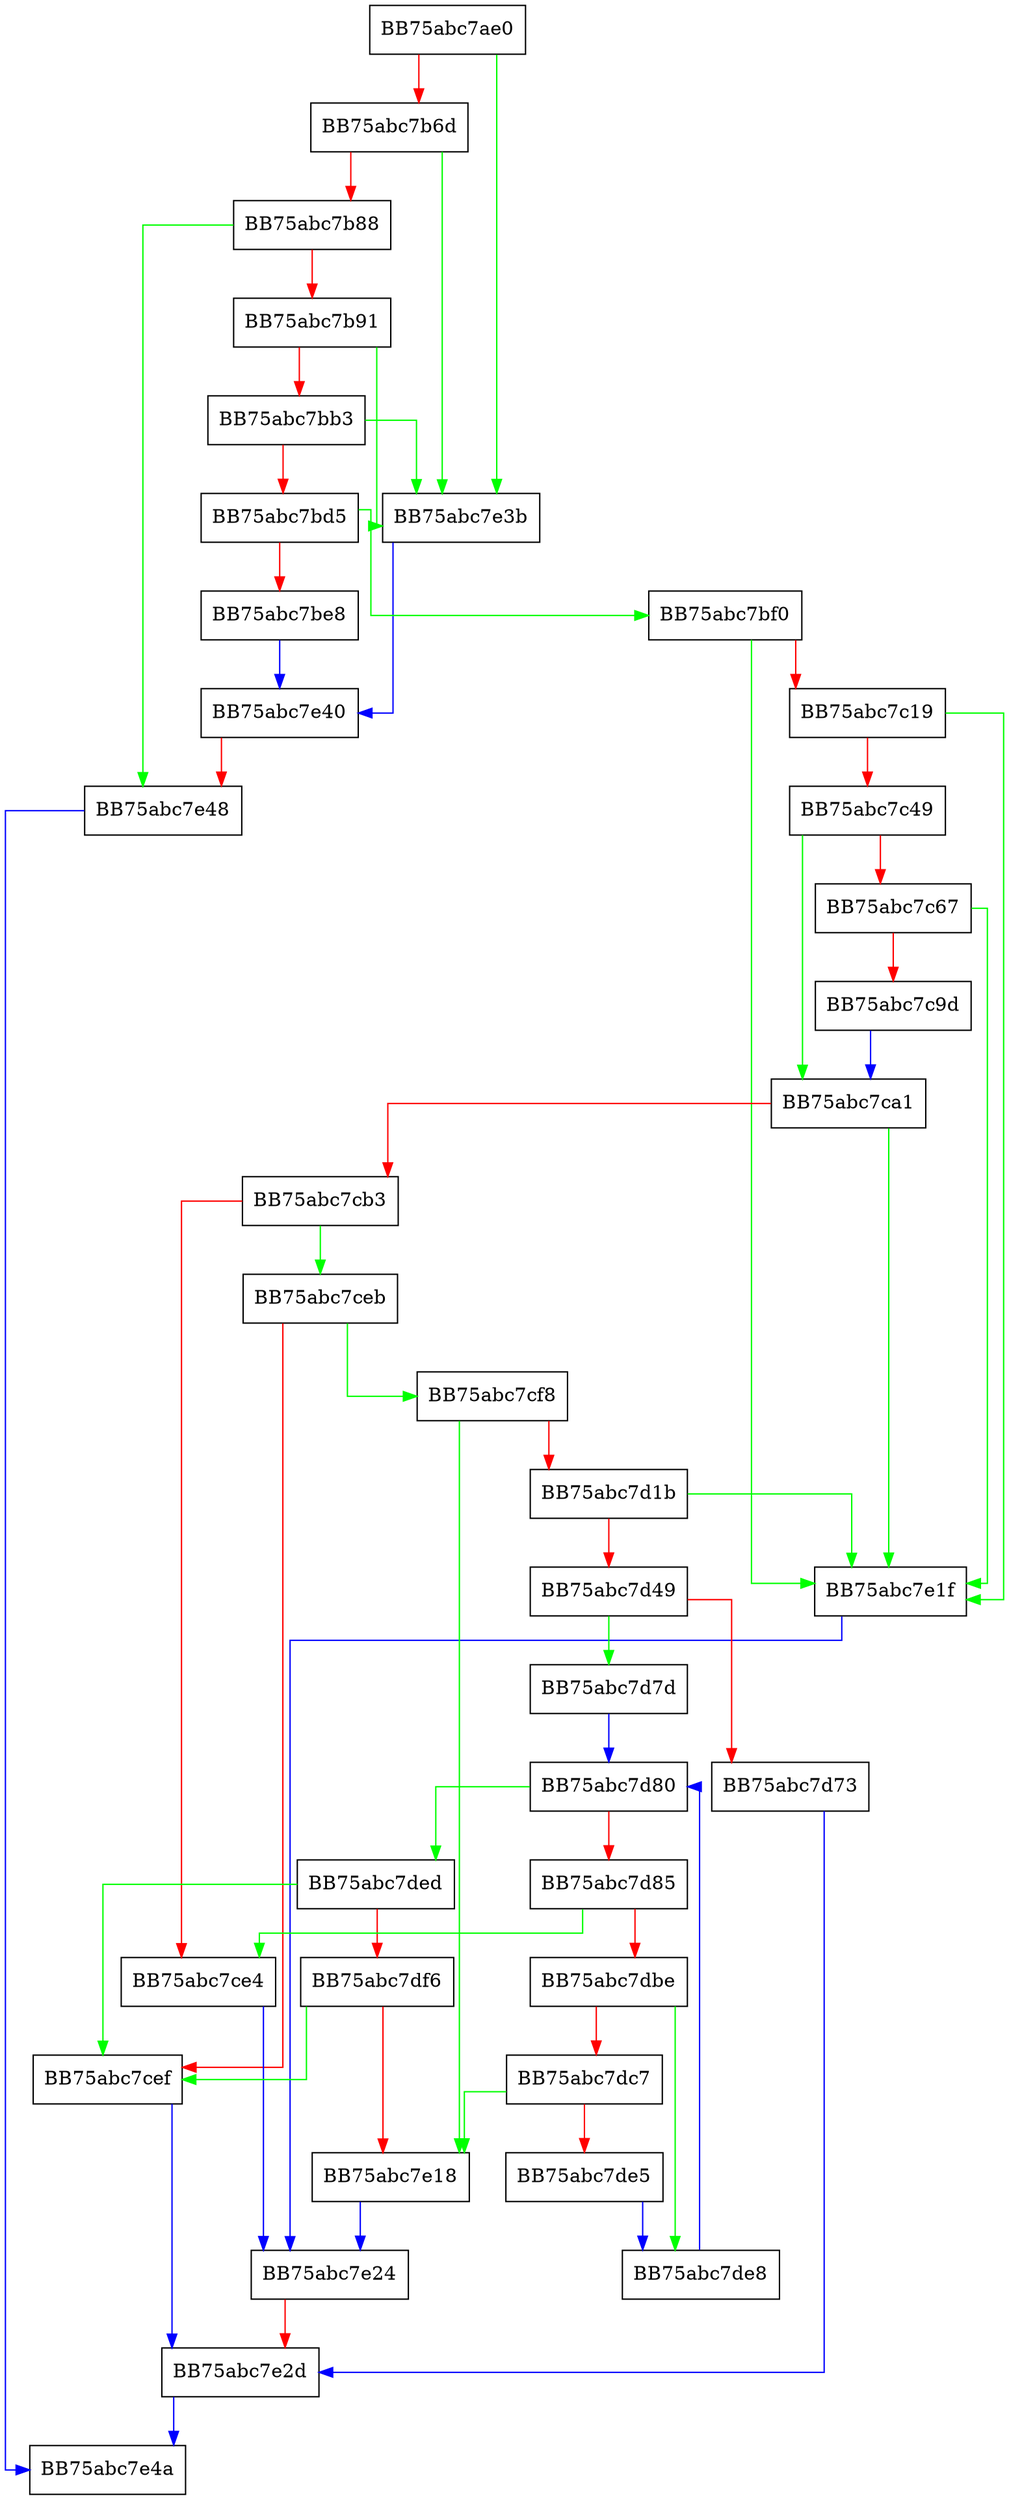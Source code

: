 digraph NetEmuAPI_GetMethodsFromHandle {
  node [shape="box"];
  graph [splines=ortho];
  BB75abc7ae0 -> BB75abc7e3b [color="green"];
  BB75abc7ae0 -> BB75abc7b6d [color="red"];
  BB75abc7b6d -> BB75abc7e3b [color="green"];
  BB75abc7b6d -> BB75abc7b88 [color="red"];
  BB75abc7b88 -> BB75abc7e48 [color="green"];
  BB75abc7b88 -> BB75abc7b91 [color="red"];
  BB75abc7b91 -> BB75abc7e3b [color="green"];
  BB75abc7b91 -> BB75abc7bb3 [color="red"];
  BB75abc7bb3 -> BB75abc7e3b [color="green"];
  BB75abc7bb3 -> BB75abc7bd5 [color="red"];
  BB75abc7bd5 -> BB75abc7bf0 [color="green"];
  BB75abc7bd5 -> BB75abc7be8 [color="red"];
  BB75abc7be8 -> BB75abc7e40 [color="blue"];
  BB75abc7bf0 -> BB75abc7e1f [color="green"];
  BB75abc7bf0 -> BB75abc7c19 [color="red"];
  BB75abc7c19 -> BB75abc7e1f [color="green"];
  BB75abc7c19 -> BB75abc7c49 [color="red"];
  BB75abc7c49 -> BB75abc7ca1 [color="green"];
  BB75abc7c49 -> BB75abc7c67 [color="red"];
  BB75abc7c67 -> BB75abc7e1f [color="green"];
  BB75abc7c67 -> BB75abc7c9d [color="red"];
  BB75abc7c9d -> BB75abc7ca1 [color="blue"];
  BB75abc7ca1 -> BB75abc7e1f [color="green"];
  BB75abc7ca1 -> BB75abc7cb3 [color="red"];
  BB75abc7cb3 -> BB75abc7ceb [color="green"];
  BB75abc7cb3 -> BB75abc7ce4 [color="red"];
  BB75abc7ce4 -> BB75abc7e24 [color="blue"];
  BB75abc7ceb -> BB75abc7cf8 [color="green"];
  BB75abc7ceb -> BB75abc7cef [color="red"];
  BB75abc7cef -> BB75abc7e2d [color="blue"];
  BB75abc7cf8 -> BB75abc7e18 [color="green"];
  BB75abc7cf8 -> BB75abc7d1b [color="red"];
  BB75abc7d1b -> BB75abc7e1f [color="green"];
  BB75abc7d1b -> BB75abc7d49 [color="red"];
  BB75abc7d49 -> BB75abc7d7d [color="green"];
  BB75abc7d49 -> BB75abc7d73 [color="red"];
  BB75abc7d73 -> BB75abc7e2d [color="blue"];
  BB75abc7d7d -> BB75abc7d80 [color="blue"];
  BB75abc7d80 -> BB75abc7ded [color="green"];
  BB75abc7d80 -> BB75abc7d85 [color="red"];
  BB75abc7d85 -> BB75abc7ce4 [color="green"];
  BB75abc7d85 -> BB75abc7dbe [color="red"];
  BB75abc7dbe -> BB75abc7de8 [color="green"];
  BB75abc7dbe -> BB75abc7dc7 [color="red"];
  BB75abc7dc7 -> BB75abc7e18 [color="green"];
  BB75abc7dc7 -> BB75abc7de5 [color="red"];
  BB75abc7de5 -> BB75abc7de8 [color="blue"];
  BB75abc7de8 -> BB75abc7d80 [color="blue"];
  BB75abc7ded -> BB75abc7cef [color="green"];
  BB75abc7ded -> BB75abc7df6 [color="red"];
  BB75abc7df6 -> BB75abc7cef [color="green"];
  BB75abc7df6 -> BB75abc7e18 [color="red"];
  BB75abc7e18 -> BB75abc7e24 [color="blue"];
  BB75abc7e1f -> BB75abc7e24 [color="blue"];
  BB75abc7e24 -> BB75abc7e2d [color="red"];
  BB75abc7e2d -> BB75abc7e4a [color="blue"];
  BB75abc7e3b -> BB75abc7e40 [color="blue"];
  BB75abc7e40 -> BB75abc7e48 [color="red"];
  BB75abc7e48 -> BB75abc7e4a [color="blue"];
}